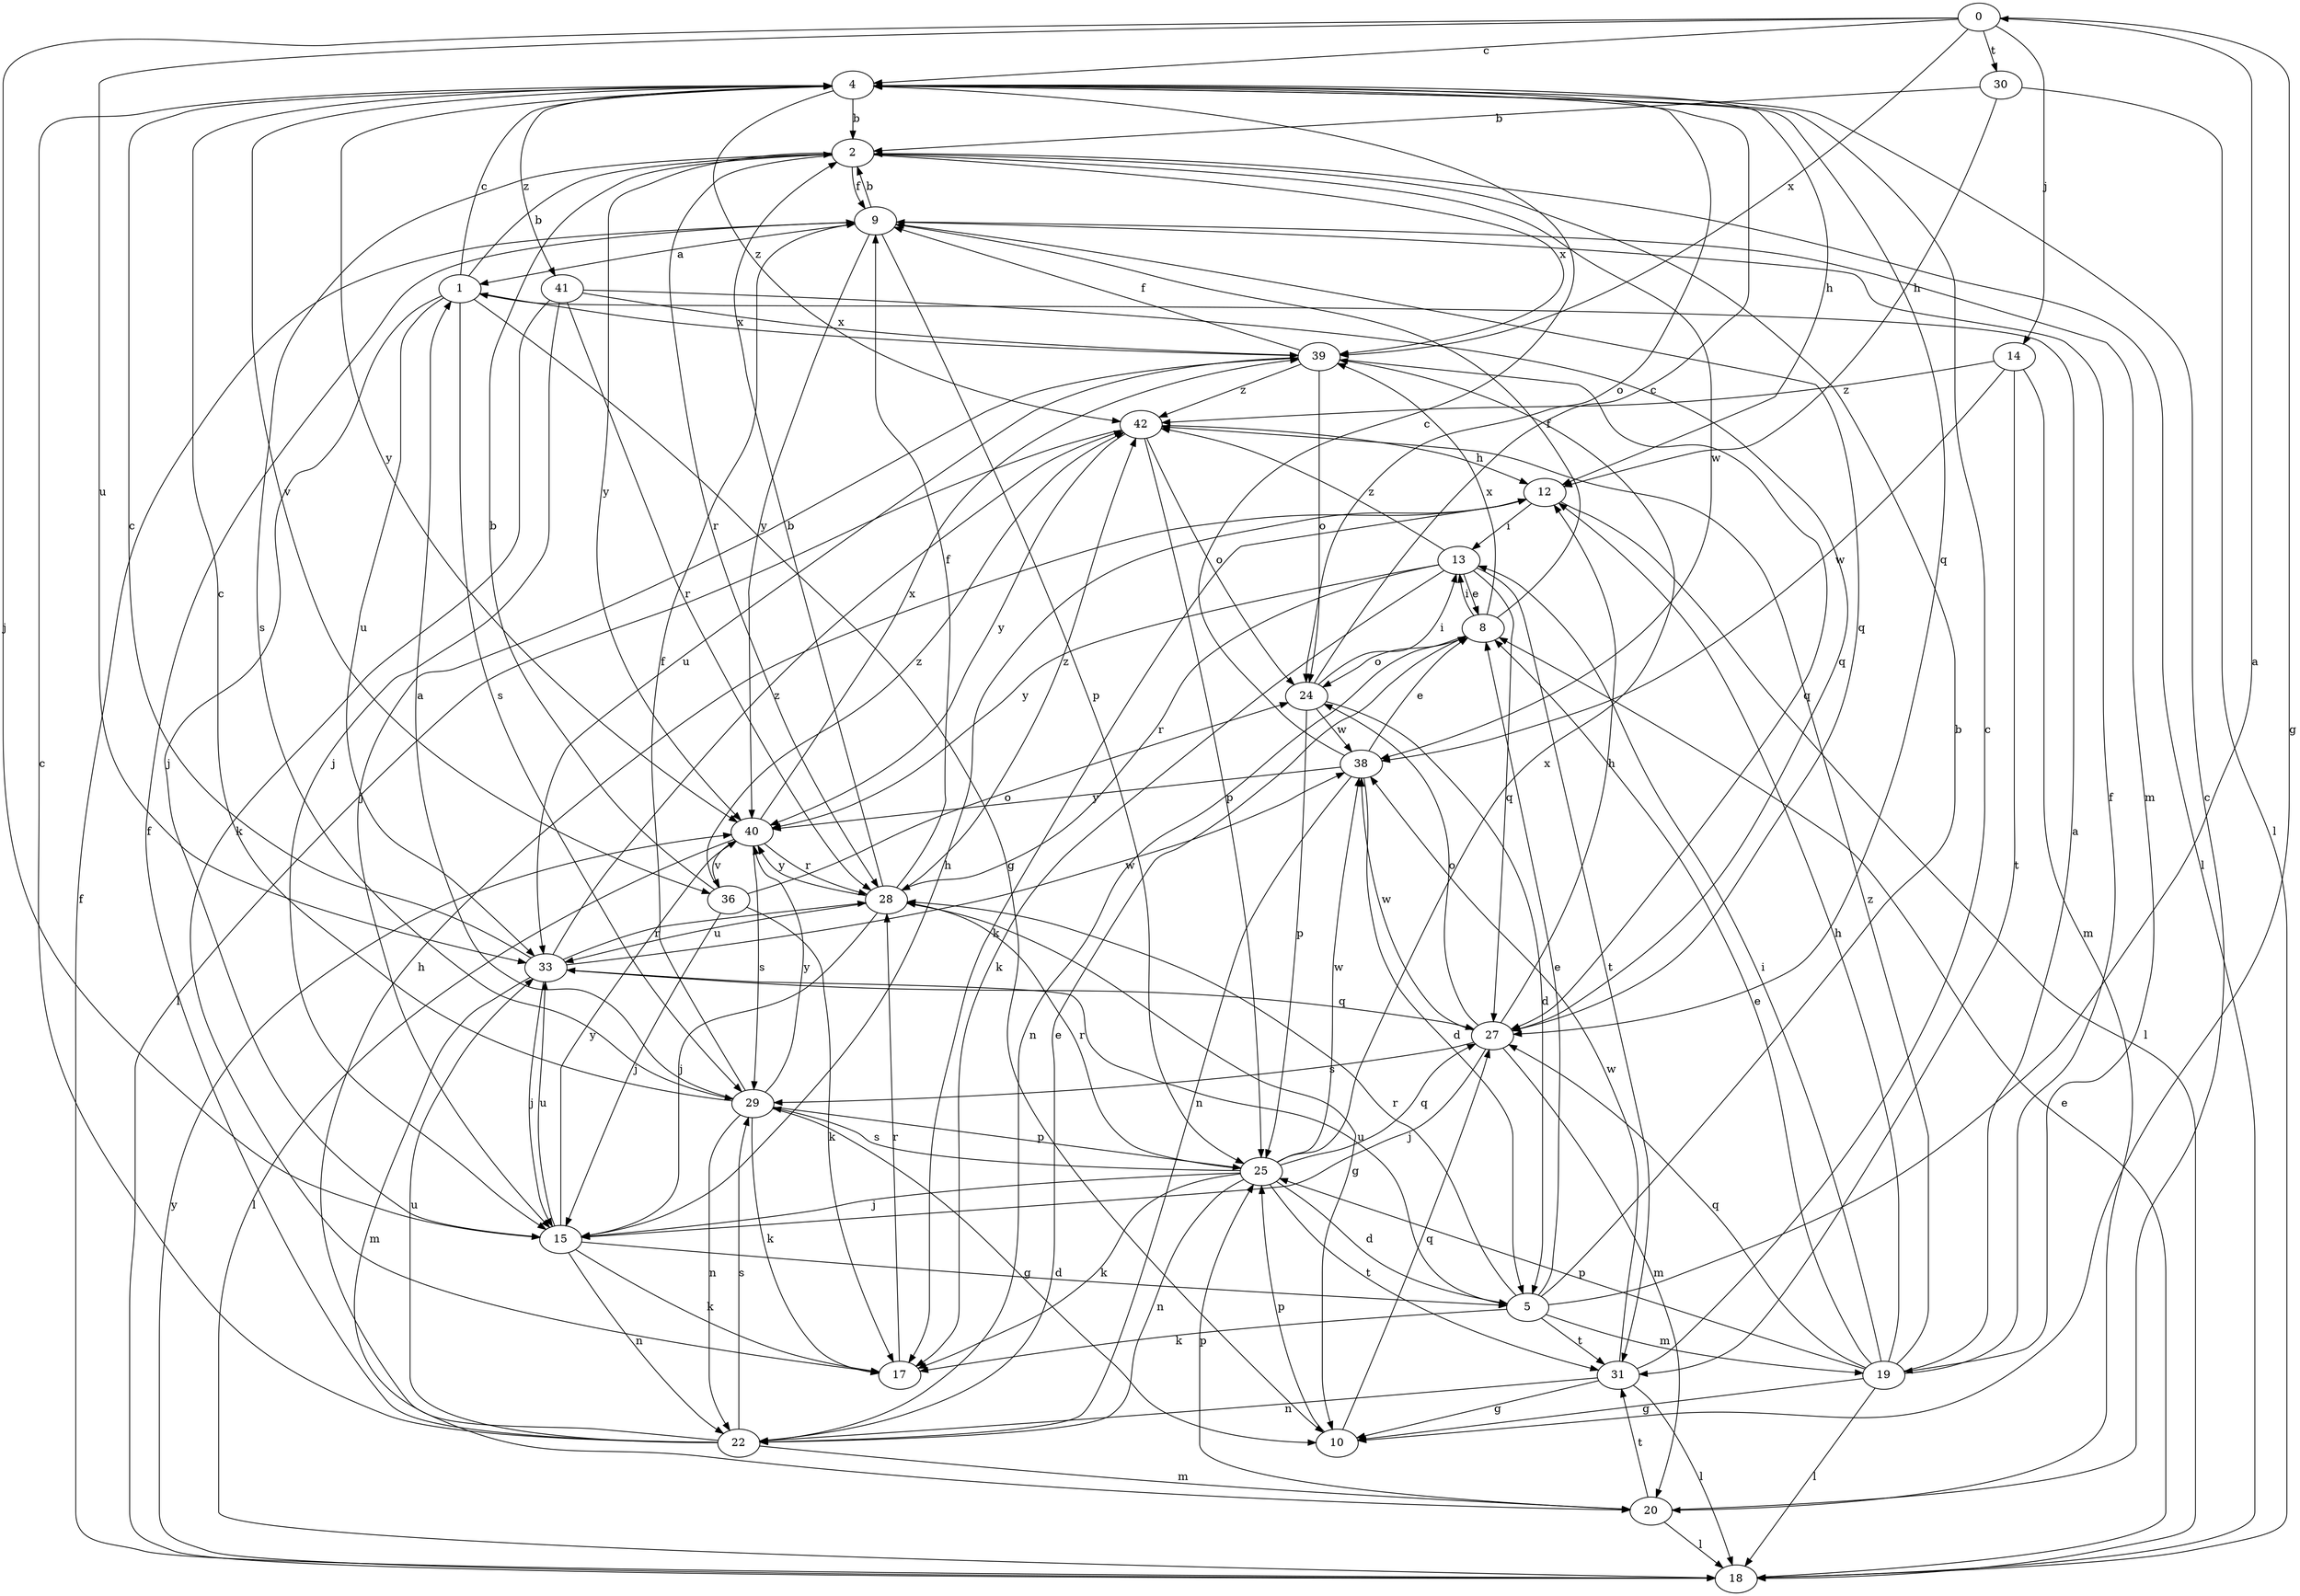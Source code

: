 strict digraph  {
0;
1;
2;
4;
5;
8;
9;
10;
12;
13;
14;
15;
17;
18;
19;
20;
22;
24;
25;
27;
28;
29;
30;
31;
33;
36;
38;
39;
40;
41;
42;
0 -> 4  [label=c];
0 -> 10  [label=g];
0 -> 14  [label=j];
0 -> 15  [label=j];
0 -> 30  [label=t];
0 -> 33  [label=u];
0 -> 39  [label=x];
1 -> 2  [label=b];
1 -> 4  [label=c];
1 -> 10  [label=g];
1 -> 15  [label=j];
1 -> 29  [label=s];
1 -> 33  [label=u];
1 -> 39  [label=x];
2 -> 9  [label=f];
2 -> 18  [label=l];
2 -> 28  [label=r];
2 -> 29  [label=s];
2 -> 38  [label=w];
2 -> 39  [label=x];
2 -> 40  [label=y];
4 -> 2  [label=b];
4 -> 12  [label=h];
4 -> 24  [label=o];
4 -> 27  [label=q];
4 -> 36  [label=v];
4 -> 40  [label=y];
4 -> 41  [label=z];
4 -> 42  [label=z];
5 -> 0  [label=a];
5 -> 2  [label=b];
5 -> 8  [label=e];
5 -> 17  [label=k];
5 -> 19  [label=m];
5 -> 28  [label=r];
5 -> 31  [label=t];
5 -> 33  [label=u];
8 -> 9  [label=f];
8 -> 13  [label=i];
8 -> 22  [label=n];
8 -> 24  [label=o];
8 -> 39  [label=x];
9 -> 1  [label=a];
9 -> 2  [label=b];
9 -> 19  [label=m];
9 -> 25  [label=p];
9 -> 27  [label=q];
9 -> 40  [label=y];
10 -> 25  [label=p];
10 -> 27  [label=q];
12 -> 13  [label=i];
12 -> 17  [label=k];
12 -> 18  [label=l];
13 -> 8  [label=e];
13 -> 17  [label=k];
13 -> 27  [label=q];
13 -> 28  [label=r];
13 -> 31  [label=t];
13 -> 40  [label=y];
13 -> 42  [label=z];
14 -> 20  [label=m];
14 -> 31  [label=t];
14 -> 38  [label=w];
14 -> 42  [label=z];
15 -> 5  [label=d];
15 -> 12  [label=h];
15 -> 17  [label=k];
15 -> 22  [label=n];
15 -> 33  [label=u];
15 -> 40  [label=y];
17 -> 28  [label=r];
18 -> 8  [label=e];
18 -> 9  [label=f];
18 -> 40  [label=y];
19 -> 1  [label=a];
19 -> 8  [label=e];
19 -> 9  [label=f];
19 -> 10  [label=g];
19 -> 12  [label=h];
19 -> 13  [label=i];
19 -> 18  [label=l];
19 -> 25  [label=p];
19 -> 27  [label=q];
19 -> 42  [label=z];
20 -> 4  [label=c];
20 -> 18  [label=l];
20 -> 25  [label=p];
20 -> 31  [label=t];
22 -> 4  [label=c];
22 -> 8  [label=e];
22 -> 9  [label=f];
22 -> 12  [label=h];
22 -> 20  [label=m];
22 -> 29  [label=s];
22 -> 33  [label=u];
24 -> 4  [label=c];
24 -> 5  [label=d];
24 -> 13  [label=i];
24 -> 25  [label=p];
24 -> 38  [label=w];
25 -> 5  [label=d];
25 -> 15  [label=j];
25 -> 17  [label=k];
25 -> 22  [label=n];
25 -> 27  [label=q];
25 -> 28  [label=r];
25 -> 29  [label=s];
25 -> 31  [label=t];
25 -> 38  [label=w];
25 -> 39  [label=x];
27 -> 12  [label=h];
27 -> 15  [label=j];
27 -> 20  [label=m];
27 -> 24  [label=o];
27 -> 29  [label=s];
27 -> 38  [label=w];
28 -> 2  [label=b];
28 -> 9  [label=f];
28 -> 10  [label=g];
28 -> 15  [label=j];
28 -> 33  [label=u];
28 -> 40  [label=y];
28 -> 42  [label=z];
29 -> 1  [label=a];
29 -> 4  [label=c];
29 -> 9  [label=f];
29 -> 10  [label=g];
29 -> 17  [label=k];
29 -> 22  [label=n];
29 -> 25  [label=p];
29 -> 40  [label=y];
30 -> 2  [label=b];
30 -> 12  [label=h];
30 -> 18  [label=l];
31 -> 4  [label=c];
31 -> 10  [label=g];
31 -> 18  [label=l];
31 -> 22  [label=n];
31 -> 38  [label=w];
33 -> 4  [label=c];
33 -> 15  [label=j];
33 -> 20  [label=m];
33 -> 27  [label=q];
33 -> 28  [label=r];
33 -> 38  [label=w];
33 -> 42  [label=z];
36 -> 2  [label=b];
36 -> 15  [label=j];
36 -> 17  [label=k];
36 -> 24  [label=o];
36 -> 42  [label=z];
38 -> 4  [label=c];
38 -> 5  [label=d];
38 -> 8  [label=e];
38 -> 22  [label=n];
38 -> 40  [label=y];
39 -> 9  [label=f];
39 -> 15  [label=j];
39 -> 24  [label=o];
39 -> 27  [label=q];
39 -> 33  [label=u];
39 -> 42  [label=z];
40 -> 18  [label=l];
40 -> 28  [label=r];
40 -> 29  [label=s];
40 -> 36  [label=v];
40 -> 39  [label=x];
41 -> 15  [label=j];
41 -> 17  [label=k];
41 -> 27  [label=q];
41 -> 28  [label=r];
41 -> 39  [label=x];
42 -> 12  [label=h];
42 -> 18  [label=l];
42 -> 24  [label=o];
42 -> 25  [label=p];
42 -> 40  [label=y];
}

